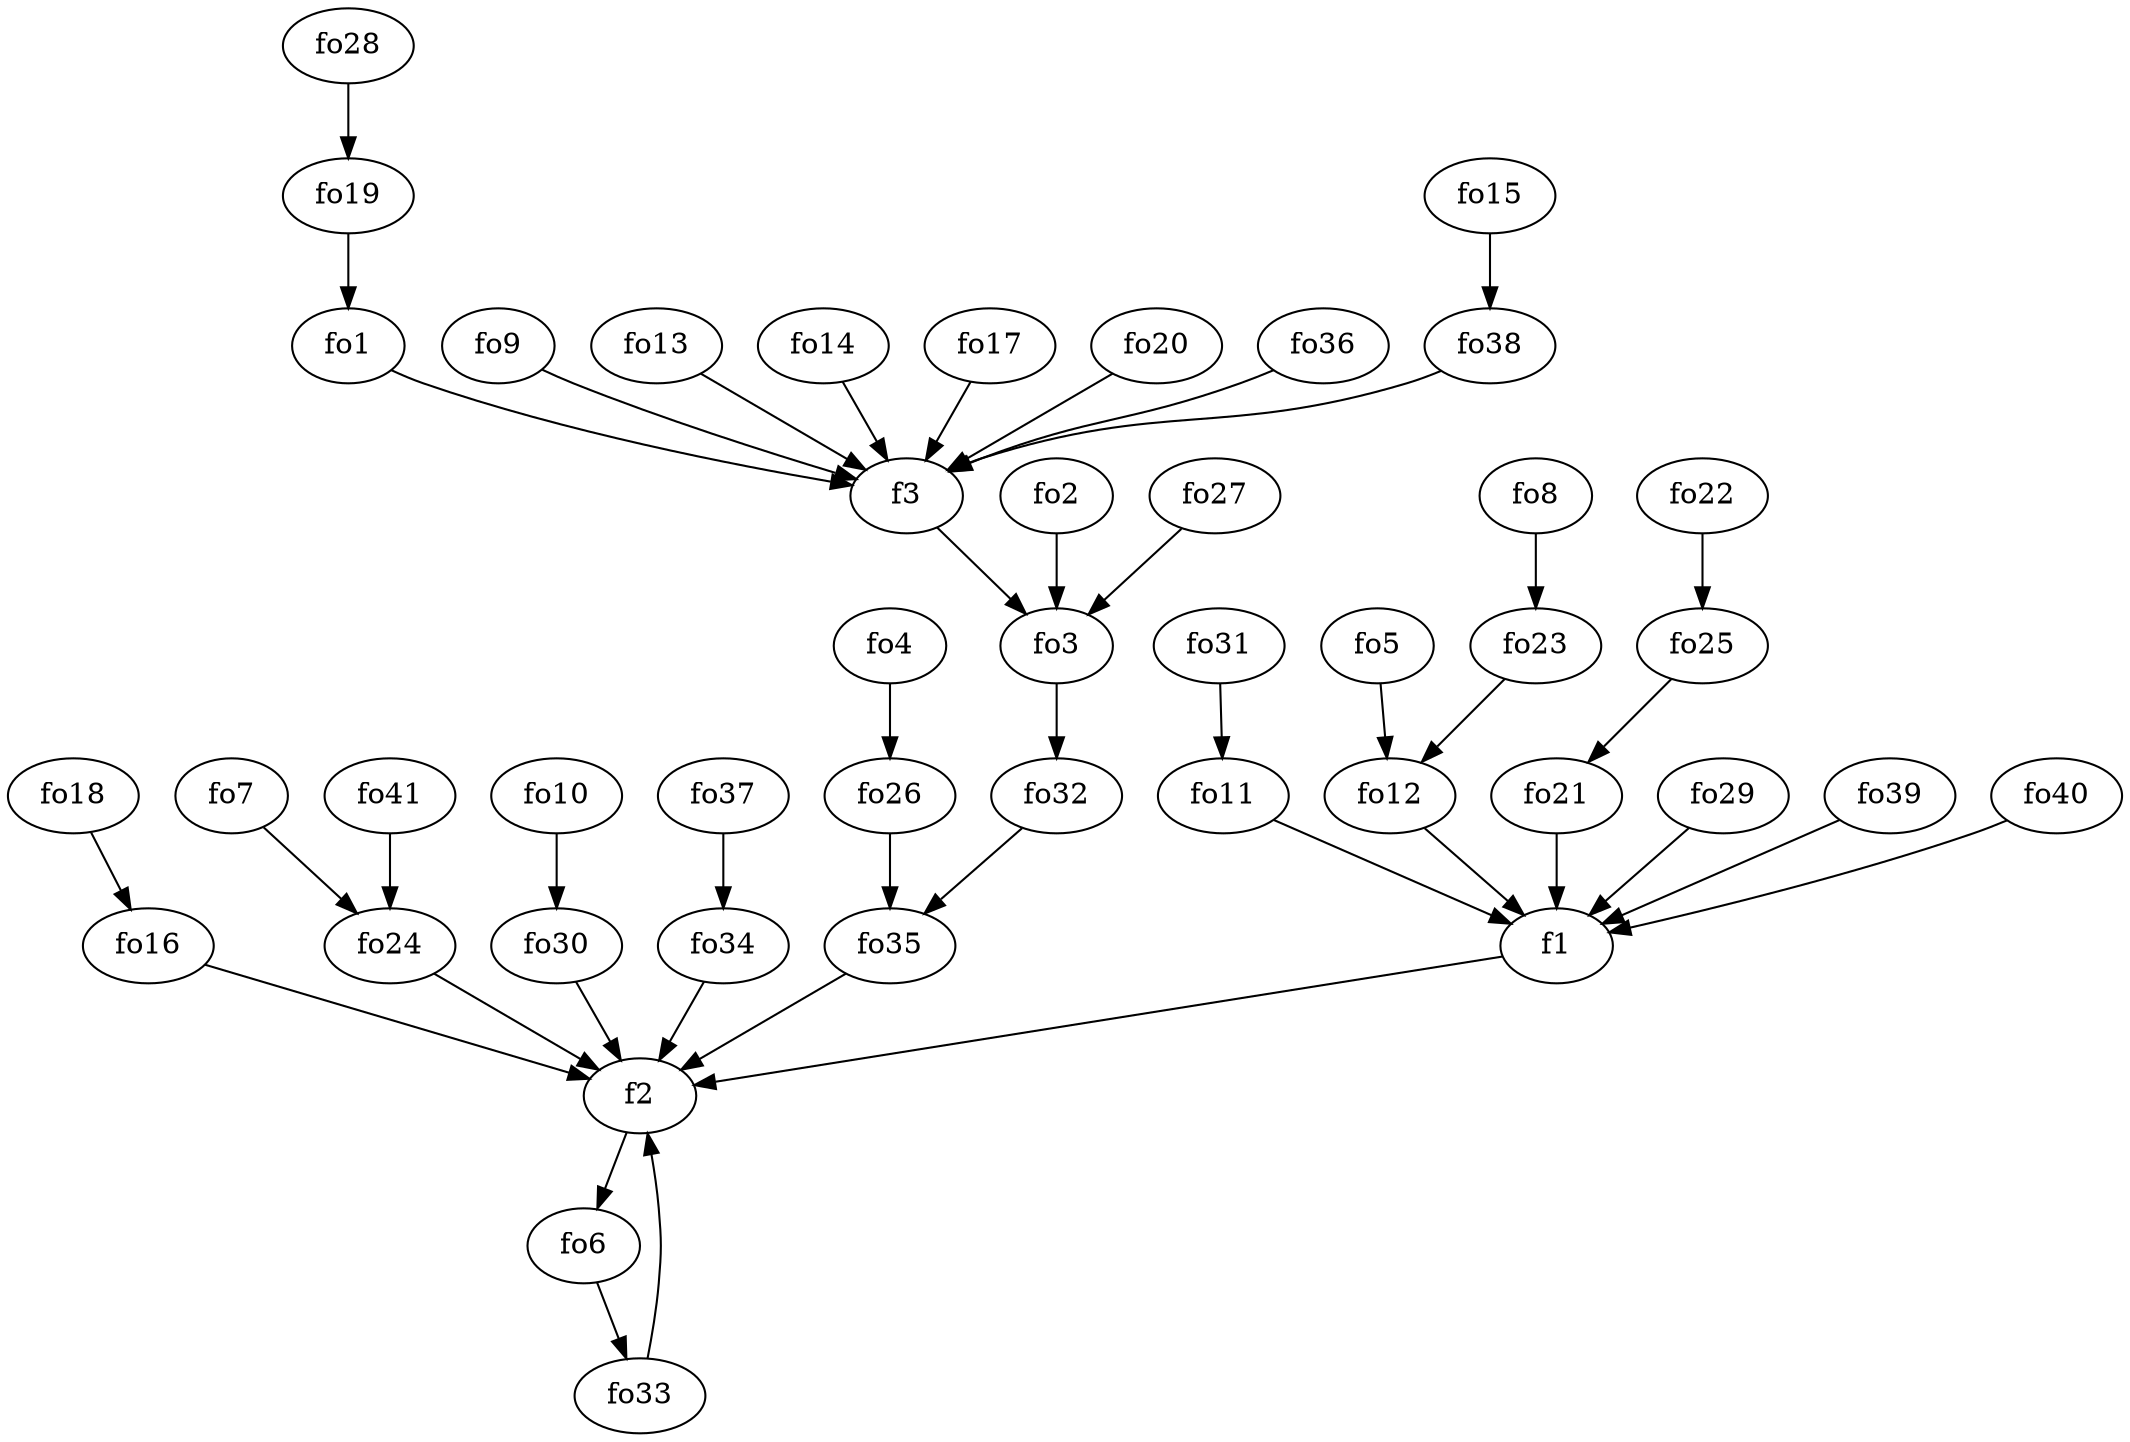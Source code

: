 strict digraph  {
f1;
f2;
f3;
fo1;
fo2;
fo3;
fo4;
fo5;
fo6;
fo7;
fo8;
fo9;
fo10;
fo11;
fo12;
fo13;
fo14;
fo15;
fo16;
fo17;
fo18;
fo19;
fo20;
fo21;
fo22;
fo23;
fo24;
fo25;
fo26;
fo27;
fo28;
fo29;
fo30;
fo31;
fo32;
fo33;
fo34;
fo35;
fo36;
fo37;
fo38;
fo39;
fo40;
fo41;
f1 -> f2  [weight=2];
f2 -> fo6  [weight=2];
f3 -> fo3  [weight=2];
fo1 -> f3  [weight=2];
fo2 -> fo3  [weight=2];
fo3 -> fo32  [weight=2];
fo4 -> fo26  [weight=2];
fo5 -> fo12  [weight=2];
fo6 -> fo33  [weight=2];
fo7 -> fo24  [weight=2];
fo8 -> fo23  [weight=2];
fo9 -> f3  [weight=2];
fo10 -> fo30  [weight=2];
fo11 -> f1  [weight=2];
fo12 -> f1  [weight=2];
fo13 -> f3  [weight=2];
fo14 -> f3  [weight=2];
fo15 -> fo38  [weight=2];
fo16 -> f2  [weight=2];
fo17 -> f3  [weight=2];
fo18 -> fo16  [weight=2];
fo19 -> fo1  [weight=2];
fo20 -> f3  [weight=2];
fo21 -> f1  [weight=2];
fo22 -> fo25  [weight=2];
fo23 -> fo12  [weight=2];
fo24 -> f2  [weight=2];
fo25 -> fo21  [weight=2];
fo26 -> fo35  [weight=2];
fo27 -> fo3  [weight=2];
fo28 -> fo19  [weight=2];
fo29 -> f1  [weight=2];
fo30 -> f2  [weight=2];
fo31 -> fo11  [weight=2];
fo32 -> fo35  [weight=2];
fo33 -> f2  [weight=2];
fo34 -> f2  [weight=2];
fo35 -> f2  [weight=2];
fo36 -> f3  [weight=2];
fo37 -> fo34  [weight=2];
fo38 -> f3  [weight=2];
fo39 -> f1  [weight=2];
fo40 -> f1  [weight=2];
fo41 -> fo24  [weight=2];
}
